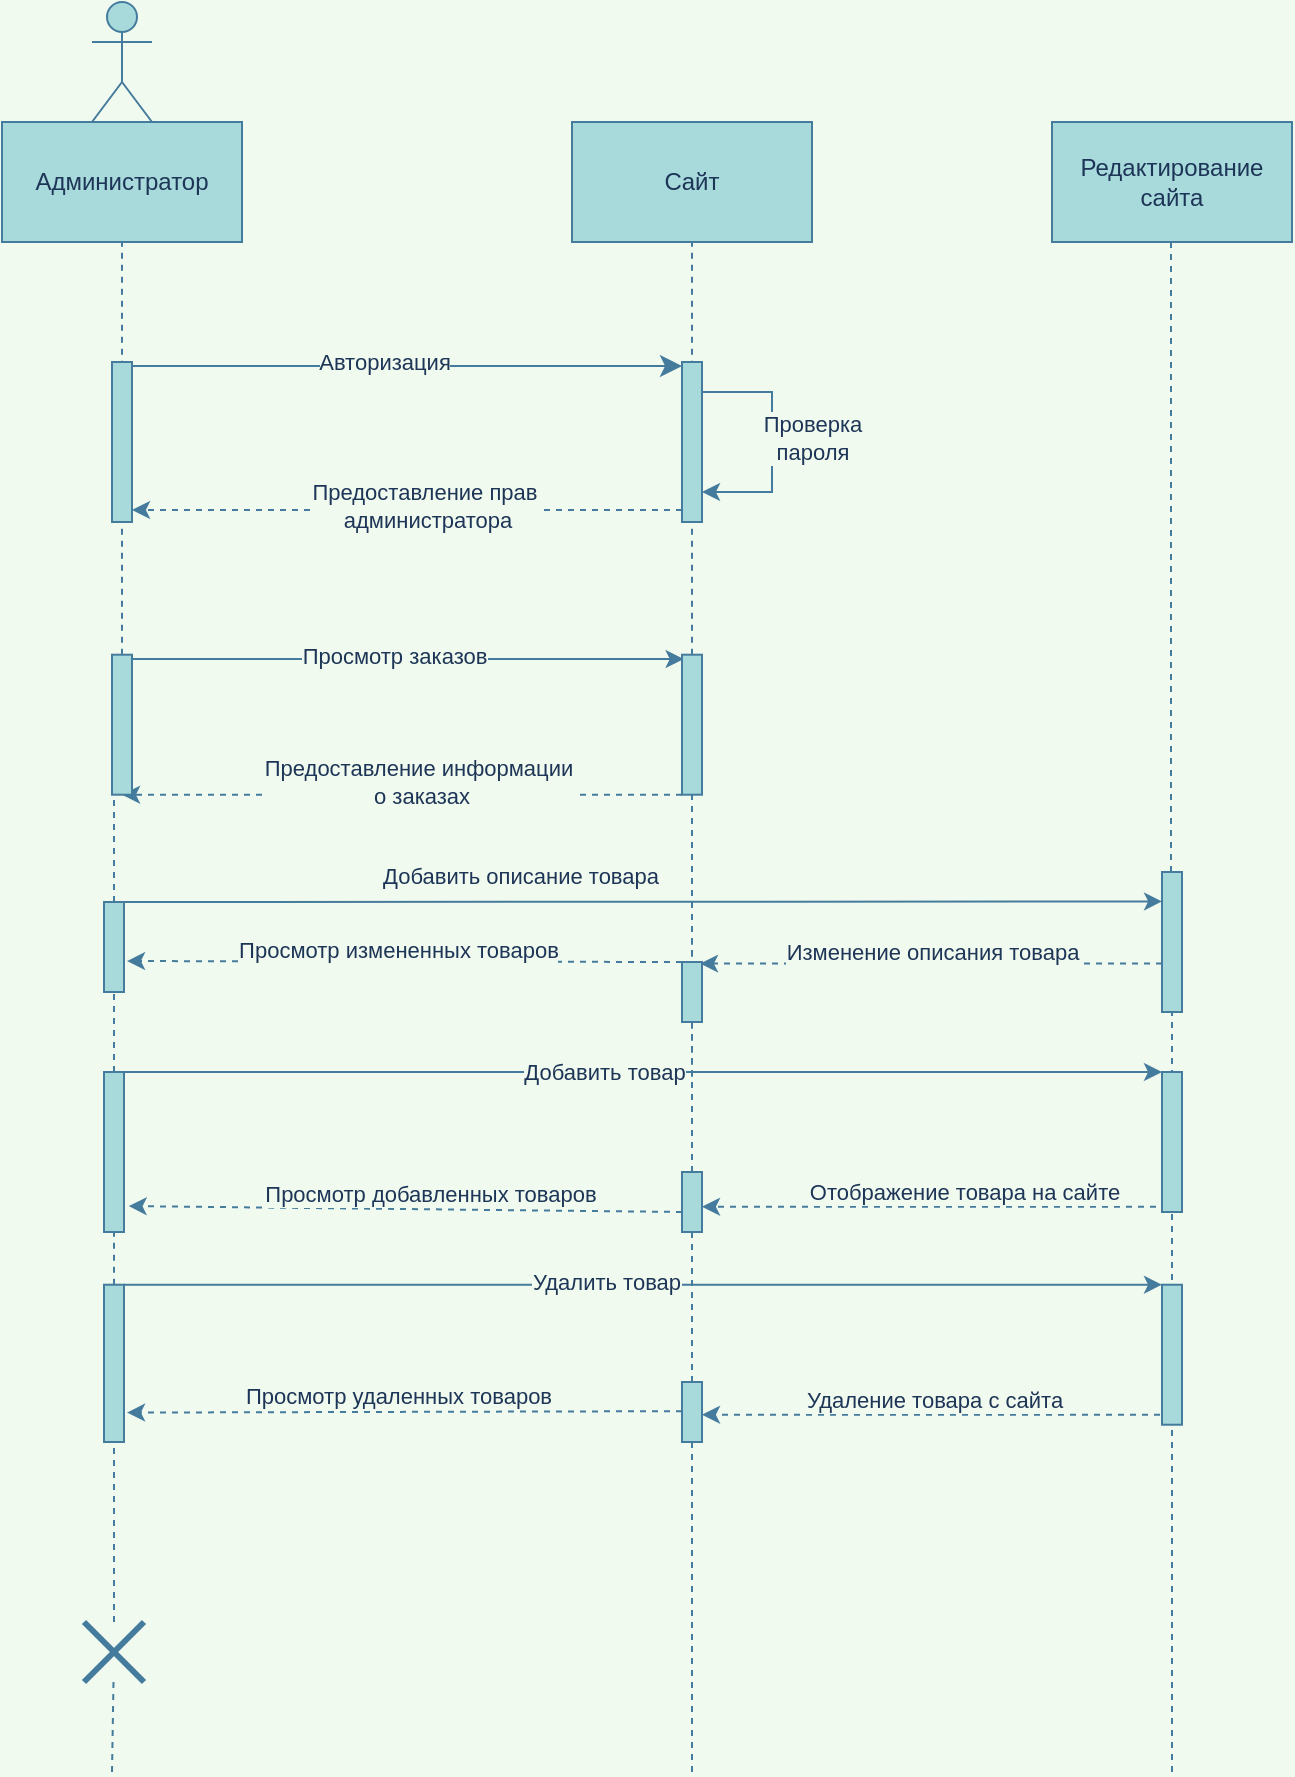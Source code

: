 <mxfile version="20.5.3" type="github"><diagram name="Страница 5" id="uBBUeHuDAjQRYSMv8zuB"><mxGraphModel dx="1422" dy="762" grid="1" gridSize="15" guides="1" tooltips="1" connect="1" arrows="1" fold="1" page="1" pageScale="1" pageWidth="827" pageHeight="1169" background="#F1FAEE" math="0" shadow="0"><root><mxCell id="0"/><mxCell id="1" parent="0"/><mxCell id="vy5AieTmDu3AugejMYxl-1" value="Администратор" style="rounded=0;whiteSpace=wrap;html=1;fillColor=#A8DADC;strokeColor=#457B9D;fontColor=#1D3557;" parent="1" vertex="1"><mxGeometry x="90" y="75" width="120" height="60" as="geometry"/></mxCell><mxCell id="jBqGkPG90uU3IzwDg8bV-1" value="" style="shape=umlActor;verticalLabelPosition=bottom;verticalAlign=top;html=1;rounded=0;fillColor=#A8DADC;strokeColor=#457B9D;fontColor=#1D3557;" parent="1" vertex="1"><mxGeometry x="135" y="15" width="30" height="60" as="geometry"/></mxCell><mxCell id="AfdiAThKxIqOHW1Q8QcT-1" value="Cайт" style="rounded=0;whiteSpace=wrap;html=1;fillColor=#A8DADC;strokeColor=#457B9D;fontColor=#1D3557;" parent="1" vertex="1"><mxGeometry x="375" y="75" width="120" height="60" as="geometry"/></mxCell><mxCell id="jezQYJTT3Jo8HweKJQBr-2" value="" style="endArrow=classic;html=1;rounded=0;endSize=8;exitX=0.9;exitY=0.025;exitDx=0;exitDy=0;exitPerimeter=0;labelBackgroundColor=#F1FAEE;strokeColor=#457B9D;fontColor=#1D3557;" parent="1" source="jezQYJTT3Jo8HweKJQBr-1" target="jezQYJTT3Jo8HweKJQBr-28" edge="1"><mxGeometry width="50" height="50" relative="1" as="geometry"><mxPoint x="270" y="225" as="sourcePoint"/><mxPoint x="155" y="-242.84" as="targetPoint"/></mxGeometry></mxCell><mxCell id="jezQYJTT3Jo8HweKJQBr-3" value="Авторизация" style="edgeLabel;html=1;align=center;verticalAlign=middle;resizable=0;points=[];rounded=0;labelBackgroundColor=#F1FAEE;fontColor=#1D3557;" parent="jezQYJTT3Jo8HweKJQBr-2" vertex="1" connectable="0"><mxGeometry x="-0.083" y="-4" relative="1" as="geometry"><mxPoint y="-6" as="offset"/></mxGeometry></mxCell><mxCell id="jezQYJTT3Jo8HweKJQBr-4" value="" style="endArrow=classic;html=1;rounded=0;dashed=1;entryX=1;entryY=0.925;entryDx=0;entryDy=0;entryPerimeter=0;labelBackgroundColor=#F1FAEE;strokeColor=#457B9D;fontColor=#1D3557;" parent="1" source="jezQYJTT3Jo8HweKJQBr-28" target="jezQYJTT3Jo8HweKJQBr-1" edge="1"><mxGeometry width="50" height="50" relative="1" as="geometry"><mxPoint x="165" y="285" as="sourcePoint"/><mxPoint x="345" y="235" as="targetPoint"/></mxGeometry></mxCell><mxCell id="jezQYJTT3Jo8HweKJQBr-5" value="Предоставление прав&lt;br&gt;&amp;nbsp;администратора" style="edgeLabel;html=1;align=center;verticalAlign=middle;resizable=0;points=[];rounded=0;labelBackgroundColor=#F1FAEE;fontColor=#1D3557;" parent="jezQYJTT3Jo8HweKJQBr-4" vertex="1" connectable="0"><mxGeometry x="-0.304" y="-1" relative="1" as="geometry"><mxPoint x="-34" y="-1" as="offset"/></mxGeometry></mxCell><mxCell id="jezQYJTT3Jo8HweKJQBr-6" value="" style="endArrow=classic;dashed=1;html=1;rounded=0;entryX=0.5;entryY=1;entryDx=0;entryDy=0;startArrow=none;endFill=1;labelBackgroundColor=#F1FAEE;strokeColor=#457B9D;fontColor=#1D3557;" parent="1" source="jezQYJTT3Jo8HweKJQBr-9" target="jezQYJTT3Jo8HweKJQBr-27" edge="1"><mxGeometry width="50" height="50" relative="1" as="geometry"><mxPoint x="330" y="706.36" as="sourcePoint"/><mxPoint x="329.58" y="-253.64" as="targetPoint"/></mxGeometry></mxCell><mxCell id="jezQYJTT3Jo8HweKJQBr-7" value="" style="endArrow=classic;html=1;rounded=0;entryX=0.083;entryY=0.031;entryDx=0;entryDy=0;entryPerimeter=0;labelBackgroundColor=#F1FAEE;strokeColor=#457B9D;fontColor=#1D3557;" parent="1" source="jezQYJTT3Jo8HweKJQBr-27" target="jezQYJTT3Jo8HweKJQBr-9" edge="1"><mxGeometry width="50" height="50" relative="1" as="geometry"><mxPoint x="290" y="336.36" as="sourcePoint"/><mxPoint x="490" y="346.36" as="targetPoint"/></mxGeometry></mxCell><mxCell id="jezQYJTT3Jo8HweKJQBr-8" value="Просмотр заказов" style="edgeLabel;html=1;align=center;verticalAlign=middle;resizable=0;points=[];rounded=0;labelBackgroundColor=#F1FAEE;fontColor=#1D3557;" parent="jezQYJTT3Jo8HweKJQBr-7" vertex="1" connectable="0"><mxGeometry x="-0.171" y="-1" relative="1" as="geometry"><mxPoint x="16" y="-3" as="offset"/></mxGeometry></mxCell><mxCell id="jezQYJTT3Jo8HweKJQBr-10" value="Предоставление информации&lt;br&gt;&amp;nbsp;о заказах" style="edgeLabel;html=1;align=center;verticalAlign=middle;resizable=0;points=[];rounded=0;labelBackgroundColor=#F1FAEE;fontColor=#1D3557;" parent="1" vertex="1" connectable="0"><mxGeometry x="155" y="411.35" as="geometry"><mxPoint x="143" y="-7" as="offset"/></mxGeometry></mxCell><mxCell id="jezQYJTT3Jo8HweKJQBr-11" style="edgeStyle=orthogonalEdgeStyle;rounded=0;orthogonalLoop=1;jettySize=auto;html=1;labelBackgroundColor=#F1FAEE;strokeColor=#457B9D;fontColor=#1D3557;" parent="1" source="jezQYJTT3Jo8HweKJQBr-28" edge="1"><mxGeometry relative="1" as="geometry"><mxPoint x="445" y="210" as="sourcePoint"/><mxPoint x="440" y="260" as="targetPoint"/><Array as="points"><mxPoint x="475" y="210"/><mxPoint x="475" y="260"/></Array></mxGeometry></mxCell><mxCell id="jezQYJTT3Jo8HweKJQBr-12" value="Проверка&lt;br&gt;пароля" style="edgeLabel;html=1;align=center;verticalAlign=middle;resizable=0;points=[];rounded=0;labelBackgroundColor=#F1FAEE;fontColor=#1D3557;" parent="jezQYJTT3Jo8HweKJQBr-11" vertex="1" connectable="0"><mxGeometry x="0.178" y="2" relative="1" as="geometry"><mxPoint x="18" y="-13" as="offset"/></mxGeometry></mxCell><mxCell id="jezQYJTT3Jo8HweKJQBr-13" value="" style="endArrow=none;dashed=1;html=1;rounded=0;entryX=0.5;entryY=1;entryDx=0;entryDy=0;startArrow=none;labelBackgroundColor=#F1FAEE;strokeColor=#457B9D;fontColor=#1D3557;" parent="1" edge="1"><mxGeometry width="50" height="50" relative="1" as="geometry"><mxPoint x="435" y="552.36" as="sourcePoint"/><mxPoint x="435" y="481.36" as="targetPoint"/></mxGeometry></mxCell><mxCell id="jezQYJTT3Jo8HweKJQBr-14" value="" style="endArrow=classic;html=1;rounded=0;entryX=0.003;entryY=0.21;entryDx=0;entryDy=0;entryPerimeter=0;labelBackgroundColor=#F1FAEE;strokeColor=#457B9D;fontColor=#1D3557;" parent="1" source="aaJ29ZmzLt0mcWCUeRKd-5" target="jezQYJTT3Jo8HweKJQBr-23" edge="1"><mxGeometry width="50" height="50" relative="1" as="geometry"><mxPoint x="150" y="465" as="sourcePoint"/><mxPoint x="435" y="462" as="targetPoint"/></mxGeometry></mxCell><mxCell id="jezQYJTT3Jo8HweKJQBr-15" value="Добавить описание товара" style="edgeLabel;html=1;align=center;verticalAlign=middle;resizable=0;points=[];rounded=0;labelBackgroundColor=#F1FAEE;fontColor=#1D3557;" parent="jezQYJTT3Jo8HweKJQBr-14" vertex="1" connectable="0"><mxGeometry x="-0.433" y="-2" relative="1" as="geometry"><mxPoint x="51" y="-15" as="offset"/></mxGeometry></mxCell><mxCell id="jezQYJTT3Jo8HweKJQBr-16" value="" style="endArrow=classic;dashed=1;html=1;rounded=0;endFill=1;entryX=0.9;entryY=0.027;entryDx=0;entryDy=0;entryPerimeter=0;labelBackgroundColor=#F1FAEE;strokeColor=#457B9D;fontColor=#1D3557;" parent="1" source="jezQYJTT3Jo8HweKJQBr-23" target="jezQYJTT3Jo8HweKJQBr-22" edge="1"><mxGeometry width="50" height="50" relative="1" as="geometry"><mxPoint x="330" y="516.36" as="sourcePoint"/><mxPoint x="155" y="509.35" as="targetPoint"/></mxGeometry></mxCell><mxCell id="jezQYJTT3Jo8HweKJQBr-17" value="Изменение описания товара" style="edgeLabel;html=1;align=center;verticalAlign=middle;resizable=0;points=[];rounded=0;labelBackgroundColor=#F1FAEE;fontColor=#1D3557;" parent="jezQYJTT3Jo8HweKJQBr-16" vertex="1" connectable="0"><mxGeometry x="0.159" y="-1" relative="1" as="geometry"><mxPoint x="19" y="-5" as="offset"/></mxGeometry></mxCell><mxCell id="jezQYJTT3Jo8HweKJQBr-18" value="" style="endArrow=classic;html=1;rounded=0;labelBackgroundColor=#F1FAEE;strokeColor=#457B9D;fontColor=#1D3557;" parent="1" source="FDjSgApNmb4dNbq6nGZc-3" edge="1"><mxGeometry width="50" height="50" relative="1" as="geometry"><mxPoint x="150" y="555" as="sourcePoint"/><mxPoint x="670" y="550" as="targetPoint"/></mxGeometry></mxCell><mxCell id="jezQYJTT3Jo8HweKJQBr-19" value="Добавить товар" style="edgeLabel;html=1;align=center;verticalAlign=middle;resizable=0;points=[];labelBackgroundColor=#F1FAEE;fontColor=#1D3557;" parent="jezQYJTT3Jo8HweKJQBr-18" vertex="1" connectable="0"><mxGeometry x="-0.138" y="1" relative="1" as="geometry"><mxPoint x="16" y="1" as="offset"/></mxGeometry></mxCell><mxCell id="jezQYJTT3Jo8HweKJQBr-20" value="" style="endArrow=classic;dashed=1;html=1;rounded=0;endFill=1;labelBackgroundColor=#F1FAEE;strokeColor=#457B9D;fontColor=#1D3557;" parent="1" target="FDjSgApNmb4dNbq6nGZc-8" edge="1"><mxGeometry width="50" height="50" relative="1" as="geometry"><mxPoint x="673" y="617.36" as="sourcePoint"/><mxPoint x="450" y="615" as="targetPoint"/></mxGeometry></mxCell><mxCell id="jezQYJTT3Jo8HweKJQBr-21" value="Отображение товара на сайте" style="edgeLabel;html=1;align=center;verticalAlign=middle;resizable=0;points=[];labelBackgroundColor=#F1FAEE;fontColor=#1D3557;" parent="jezQYJTT3Jo8HweKJQBr-20" vertex="1" connectable="0"><mxGeometry x="0.069" y="1" relative="1" as="geometry"><mxPoint x="22" y="-9" as="offset"/></mxGeometry></mxCell><mxCell id="jezQYJTT3Jo8HweKJQBr-30" value="" style="endArrow=classic;html=1;rounded=0;labelBackgroundColor=#F1FAEE;strokeColor=#457B9D;fontColor=#1D3557;" parent="1" source="FDjSgApNmb4dNbq6nGZc-5" edge="1"><mxGeometry width="50" height="50" relative="1" as="geometry"><mxPoint x="435" y="656" as="sourcePoint"/><mxPoint x="670.0" y="656.36" as="targetPoint"/></mxGeometry></mxCell><mxCell id="jezQYJTT3Jo8HweKJQBr-31" value="Удалить товар" style="edgeLabel;html=1;align=center;verticalAlign=middle;resizable=0;points=[];labelBackgroundColor=#F1FAEE;fontColor=#1D3557;" parent="jezQYJTT3Jo8HweKJQBr-30" vertex="1" connectable="0"><mxGeometry x="-0.138" y="1" relative="1" as="geometry"><mxPoint x="17" y="-1" as="offset"/></mxGeometry></mxCell><mxCell id="jezQYJTT3Jo8HweKJQBr-33" value="" style="endArrow=classic;dashed=1;html=1;rounded=0;endFill=1;labelBackgroundColor=#F1FAEE;strokeColor=#457B9D;fontColor=#1D3557;" parent="1" target="FDjSgApNmb4dNbq6nGZc-10" edge="1"><mxGeometry width="50" height="50" relative="1" as="geometry"><mxPoint x="675" y="721.36" as="sourcePoint"/><mxPoint x="450" y="721" as="targetPoint"/></mxGeometry></mxCell><mxCell id="jezQYJTT3Jo8HweKJQBr-34" value="Удаление товара с сайта" style="edgeLabel;html=1;align=center;verticalAlign=middle;resizable=0;points=[];labelBackgroundColor=#F1FAEE;fontColor=#1D3557;" parent="jezQYJTT3Jo8HweKJQBr-33" vertex="1" connectable="0"><mxGeometry x="0.069" y="1" relative="1" as="geometry"><mxPoint x="6" y="-9" as="offset"/></mxGeometry></mxCell><mxCell id="jezQYJTT3Jo8HweKJQBr-35" value="" style="endArrow=none;dashed=1;html=1;rounded=0;startArrow=none;labelBackgroundColor=#F1FAEE;strokeColor=#457B9D;fontColor=#1D3557;" parent="1" source="jezQYJTT3Jo8HweKJQBr-27" target="vy5AieTmDu3AugejMYxl-1" edge="1"><mxGeometry width="50" height="50" relative="1" as="geometry"><mxPoint x="145" y="850" as="sourcePoint"/><mxPoint x="500" y="360" as="targetPoint"/></mxGeometry></mxCell><mxCell id="jezQYJTT3Jo8HweKJQBr-1" value="" style="html=1;points=[];perimeter=orthogonalPerimeter;rounded=0;fillColor=#A8DADC;strokeColor=#457B9D;fontColor=#1D3557;" parent="1" vertex="1"><mxGeometry x="145" y="195" width="10" height="80" as="geometry"/></mxCell><mxCell id="jezQYJTT3Jo8HweKJQBr-36" value="" style="endArrow=none;dashed=1;html=1;rounded=0;startArrow=none;labelBackgroundColor=#F1FAEE;strokeColor=#457B9D;fontColor=#1D3557;" parent="1" source="jezQYJTT3Jo8HweKJQBr-9" target="AfdiAThKxIqOHW1Q8QcT-1" edge="1"><mxGeometry width="50" height="50" relative="1" as="geometry"><mxPoint x="682" y="855" as="sourcePoint"/><mxPoint x="681.799" y="135" as="targetPoint"/></mxGeometry></mxCell><mxCell id="jezQYJTT3Jo8HweKJQBr-9" value="" style="html=1;points=[];perimeter=orthogonalPerimeter;rounded=0;fillColor=#A8DADC;strokeColor=#457B9D;fontColor=#1D3557;" parent="1" vertex="1"><mxGeometry x="430" y="341.35" width="10" height="70" as="geometry"/></mxCell><mxCell id="aaJ29ZmzLt0mcWCUeRKd-1" value="" style="endArrow=none;dashed=1;html=1;rounded=0;startArrow=none;labelBackgroundColor=#F1FAEE;strokeColor=#457B9D;fontColor=#1D3557;" parent="1" source="FDjSgApNmb4dNbq6nGZc-8" target="jezQYJTT3Jo8HweKJQBr-9" edge="1"><mxGeometry width="50" height="50" relative="1" as="geometry"><mxPoint x="435" y="900" as="sourcePoint"/><mxPoint x="681.799" y="135" as="targetPoint"/></mxGeometry></mxCell><mxCell id="jezQYJTT3Jo8HweKJQBr-27" value="" style="html=1;points=[];perimeter=orthogonalPerimeter;rounded=0;fillColor=#A8DADC;strokeColor=#457B9D;fontColor=#1D3557;" parent="1" vertex="1"><mxGeometry x="145" y="341.35" width="10" height="70" as="geometry"/></mxCell><mxCell id="aaJ29ZmzLt0mcWCUeRKd-2" value="" style="endArrow=none;dashed=1;html=1;rounded=0;startArrow=none;labelBackgroundColor=#F1FAEE;strokeColor=#457B9D;fontColor=#1D3557;" parent="1" source="aaJ29ZmzLt0mcWCUeRKd-5" target="jezQYJTT3Jo8HweKJQBr-27" edge="1"><mxGeometry width="50" height="50" relative="1" as="geometry"><mxPoint x="145" y="850" as="sourcePoint"/><mxPoint x="149.799" y="135" as="targetPoint"/></mxGeometry></mxCell><mxCell id="aaJ29ZmzLt0mcWCUeRKd-5" value="" style="html=1;points=[];perimeter=orthogonalPerimeter;rounded=0;fillColor=#A8DADC;strokeColor=#457B9D;fontColor=#1D3557;" parent="1" vertex="1"><mxGeometry x="141" y="465" width="10" height="45" as="geometry"/></mxCell><mxCell id="aaJ29ZmzLt0mcWCUeRKd-7" value="Редактирование сайта" style="rounded=0;whiteSpace=wrap;html=1;fillColor=#A8DADC;strokeColor=#457B9D;fontColor=#1D3557;" parent="1" vertex="1"><mxGeometry x="615" y="75" width="120" height="60" as="geometry"/></mxCell><mxCell id="aaJ29ZmzLt0mcWCUeRKd-6" value="" style="endArrow=none;dashed=1;html=1;rounded=0;startArrow=none;labelBackgroundColor=#F1FAEE;strokeColor=#457B9D;fontColor=#1D3557;" parent="1" source="FDjSgApNmb4dNbq6nGZc-3" target="aaJ29ZmzLt0mcWCUeRKd-5" edge="1"><mxGeometry width="50" height="50" relative="1" as="geometry"><mxPoint x="145" y="900" as="sourcePoint"/><mxPoint x="145" y="411.35" as="targetPoint"/></mxGeometry></mxCell><mxCell id="jezQYJTT3Jo8HweKJQBr-22" value="" style="html=1;points=[];perimeter=orthogonalPerimeter;rounded=0;fillColor=#A8DADC;strokeColor=#457B9D;fontColor=#1D3557;" parent="1" vertex="1"><mxGeometry x="430" y="495" width="10" height="30" as="geometry"/></mxCell><mxCell id="FDjSgApNmb4dNbq6nGZc-1" value="" style="endArrow=none;dashed=1;html=1;rounded=0;startArrow=none;labelBackgroundColor=#F1FAEE;strokeColor=#457B9D;fontColor=#1D3557;" parent="1" source="jezQYJTT3Jo8HweKJQBr-23" edge="1"><mxGeometry width="50" height="50" relative="1" as="geometry"><mxPoint x="675" y="900" as="sourcePoint"/><mxPoint x="674.5" y="135" as="targetPoint"/></mxGeometry></mxCell><mxCell id="jezQYJTT3Jo8HweKJQBr-28" value="" style="html=1;points=[];perimeter=orthogonalPerimeter;rounded=0;fillColor=#A8DADC;strokeColor=#457B9D;fontColor=#1D3557;" parent="1" vertex="1"><mxGeometry x="430" y="195" width="10" height="80" as="geometry"/></mxCell><mxCell id="jezQYJTT3Jo8HweKJQBr-23" value="" style="html=1;points=[];perimeter=orthogonalPerimeter;rounded=0;fillColor=#A8DADC;strokeColor=#457B9D;fontColor=#1D3557;" parent="1" vertex="1"><mxGeometry x="670" y="450" width="10" height="70" as="geometry"/></mxCell><mxCell id="FDjSgApNmb4dNbq6nGZc-2" value="" style="endArrow=none;dashed=1;html=1;rounded=0;startArrow=none;labelBackgroundColor=#F1FAEE;strokeColor=#457B9D;fontColor=#1D3557;" parent="1" target="jezQYJTT3Jo8HweKJQBr-23" edge="1"><mxGeometry width="50" height="50" relative="1" as="geometry"><mxPoint x="675" y="900" as="sourcePoint"/><mxPoint x="674.5" y="135" as="targetPoint"/></mxGeometry></mxCell><mxCell id="jezQYJTT3Jo8HweKJQBr-24" value="" style="html=1;points=[];perimeter=orthogonalPerimeter;rounded=0;fillColor=#A8DADC;strokeColor=#457B9D;fontColor=#1D3557;" parent="1" vertex="1"><mxGeometry x="670" y="550" width="10" height="70" as="geometry"/></mxCell><mxCell id="jezQYJTT3Jo8HweKJQBr-32" value="" style="html=1;points=[];perimeter=orthogonalPerimeter;rounded=0;fillColor=#A8DADC;strokeColor=#457B9D;fontColor=#1D3557;" parent="1" vertex="1"><mxGeometry x="670" y="656.36" width="10" height="70" as="geometry"/></mxCell><mxCell id="FDjSgApNmb4dNbq6nGZc-3" value="" style="html=1;points=[];perimeter=orthogonalPerimeter;rounded=0;fillColor=#A8DADC;strokeColor=#457B9D;fontColor=#1D3557;" parent="1" vertex="1"><mxGeometry x="141" y="550" width="10" height="80" as="geometry"/></mxCell><mxCell id="FDjSgApNmb4dNbq6nGZc-4" value="" style="endArrow=none;dashed=1;html=1;rounded=0;startArrow=none;labelBackgroundColor=#F1FAEE;strokeColor=#457B9D;fontColor=#1D3557;" parent="1" source="FDjSgApNmb4dNbq6nGZc-5" target="FDjSgApNmb4dNbq6nGZc-3" edge="1"><mxGeometry width="50" height="50" relative="1" as="geometry"><mxPoint x="145" y="900" as="sourcePoint"/><mxPoint x="145" y="480.0" as="targetPoint"/></mxGeometry></mxCell><mxCell id="FDjSgApNmb4dNbq6nGZc-5" value="" style="html=1;points=[];perimeter=orthogonalPerimeter;rounded=0;fillColor=#A8DADC;strokeColor=#457B9D;fontColor=#1D3557;" parent="1" vertex="1"><mxGeometry x="141" y="656.36" width="10" height="78.64" as="geometry"/></mxCell><mxCell id="FDjSgApNmb4dNbq6nGZc-6" value="" style="endArrow=none;dashed=1;html=1;rounded=0;startArrow=none;labelBackgroundColor=#F1FAEE;strokeColor=#457B9D;fontColor=#1D3557;" parent="1" source="jSsxJE29ISc5YHdKzeHi-1" target="FDjSgApNmb4dNbq6nGZc-5" edge="1"><mxGeometry width="50" height="50" relative="1" as="geometry"><mxPoint x="145" y="900" as="sourcePoint"/><mxPoint x="145" y="580" as="targetPoint"/></mxGeometry></mxCell><mxCell id="FDjSgApNmb4dNbq6nGZc-8" value="" style="html=1;points=[];perimeter=orthogonalPerimeter;rounded=0;fillColor=#A8DADC;strokeColor=#457B9D;fontColor=#1D3557;" parent="1" vertex="1"><mxGeometry x="430" y="600" width="10" height="30" as="geometry"/></mxCell><mxCell id="FDjSgApNmb4dNbq6nGZc-9" value="" style="endArrow=none;dashed=1;html=1;rounded=0;startArrow=none;labelBackgroundColor=#F1FAEE;strokeColor=#457B9D;fontColor=#1D3557;" parent="1" source="FDjSgApNmb4dNbq6nGZc-10" target="FDjSgApNmb4dNbq6nGZc-8" edge="1"><mxGeometry width="50" height="50" relative="1" as="geometry"><mxPoint x="435" y="900" as="sourcePoint"/><mxPoint x="435" y="411.35" as="targetPoint"/></mxGeometry></mxCell><mxCell id="FDjSgApNmb4dNbq6nGZc-10" value="" style="html=1;points=[];perimeter=orthogonalPerimeter;rounded=0;fillColor=#A8DADC;strokeColor=#457B9D;fontColor=#1D3557;" parent="1" vertex="1"><mxGeometry x="430" y="705" width="10" height="30" as="geometry"/></mxCell><mxCell id="FDjSgApNmb4dNbq6nGZc-11" value="" style="endArrow=none;dashed=1;html=1;rounded=0;labelBackgroundColor=#F1FAEE;strokeColor=#457B9D;fontColor=#1D3557;" parent="1" target="FDjSgApNmb4dNbq6nGZc-10" edge="1"><mxGeometry width="50" height="50" relative="1" as="geometry"><mxPoint x="435" y="900" as="sourcePoint"/><mxPoint x="435" y="630" as="targetPoint"/></mxGeometry></mxCell><mxCell id="jSsxJE29ISc5YHdKzeHi-1" value="" style="shape=umlDestroy;whiteSpace=wrap;html=1;strokeWidth=3;fillColor=#A8DADC;strokeColor=#457B9D;fontColor=#1D3557;" parent="1" vertex="1"><mxGeometry x="131" y="825" width="30" height="30" as="geometry"/></mxCell><mxCell id="jSsxJE29ISc5YHdKzeHi-2" value="" style="endArrow=none;dashed=1;html=1;rounded=0;labelBackgroundColor=#F1FAEE;strokeColor=#457B9D;fontColor=#1D3557;" parent="1" target="jSsxJE29ISc5YHdKzeHi-1" edge="1"><mxGeometry width="50" height="50" relative="1" as="geometry"><mxPoint x="145" y="900" as="sourcePoint"/><mxPoint x="145" y="686.36" as="targetPoint"/></mxGeometry></mxCell><mxCell id="GVtAw47ToWmoamhGSc6W-1" value="" style="endArrow=classic;dashed=1;html=1;rounded=0;endFill=1;entryX=1.15;entryY=0.656;entryDx=0;entryDy=0;entryPerimeter=0;labelBackgroundColor=#F1FAEE;strokeColor=#457B9D;fontColor=#1D3557;" parent="1" target="aaJ29ZmzLt0mcWCUeRKd-5" edge="1"><mxGeometry width="50" height="50" relative="1" as="geometry"><mxPoint x="430" y="495.0" as="sourcePoint"/><mxPoint x="199" y="495.0" as="targetPoint"/></mxGeometry></mxCell><mxCell id="GVtAw47ToWmoamhGSc6W-2" value="Просмотр измененных товаров" style="edgeLabel;html=1;align=center;verticalAlign=middle;resizable=0;points=[];rounded=0;labelBackgroundColor=#F1FAEE;fontColor=#1D3557;" parent="GVtAw47ToWmoamhGSc6W-1" vertex="1" connectable="0"><mxGeometry x="0.159" y="-1" relative="1" as="geometry"><mxPoint x="19" y="-5" as="offset"/></mxGeometry></mxCell><mxCell id="GVtAw47ToWmoamhGSc6W-3" value="" style="endArrow=classic;dashed=1;html=1;rounded=0;endFill=1;entryX=1.233;entryY=0.838;entryDx=0;entryDy=0;entryPerimeter=0;labelBackgroundColor=#F1FAEE;strokeColor=#457B9D;fontColor=#1D3557;" parent="1" target="FDjSgApNmb4dNbq6nGZc-3" edge="1"><mxGeometry width="50" height="50" relative="1" as="geometry"><mxPoint x="430" y="620.0" as="sourcePoint"/><mxPoint x="197" y="620.0" as="targetPoint"/></mxGeometry></mxCell><mxCell id="GVtAw47ToWmoamhGSc6W-4" value="Просмотр добавленных товаров" style="edgeLabel;html=1;align=center;verticalAlign=middle;resizable=0;points=[];labelBackgroundColor=#F1FAEE;fontColor=#1D3557;" parent="GVtAw47ToWmoamhGSc6W-3" vertex="1" connectable="0"><mxGeometry x="0.069" y="1" relative="1" as="geometry"><mxPoint x="22" y="-9" as="offset"/></mxGeometry></mxCell><mxCell id="GVtAw47ToWmoamhGSc6W-5" value="" style="endArrow=classic;dashed=1;html=1;rounded=0;endFill=1;entryX=1.15;entryY=0.813;entryDx=0;entryDy=0;entryPerimeter=0;labelBackgroundColor=#F1FAEE;strokeColor=#457B9D;fontColor=#1D3557;" parent="1" target="FDjSgApNmb4dNbq6nGZc-5" edge="1"><mxGeometry width="50" height="50" relative="1" as="geometry"><mxPoint x="430" y="719.58" as="sourcePoint"/><mxPoint x="195" y="719.58" as="targetPoint"/></mxGeometry></mxCell><mxCell id="GVtAw47ToWmoamhGSc6W-6" value="Просмотр удаленных товаров" style="edgeLabel;html=1;align=center;verticalAlign=middle;resizable=0;points=[];labelBackgroundColor=#F1FAEE;fontColor=#1D3557;" parent="GVtAw47ToWmoamhGSc6W-5" vertex="1" connectable="0"><mxGeometry x="0.069" y="1" relative="1" as="geometry"><mxPoint x="6" y="-9" as="offset"/></mxGeometry></mxCell></root></mxGraphModel></diagram></mxfile>